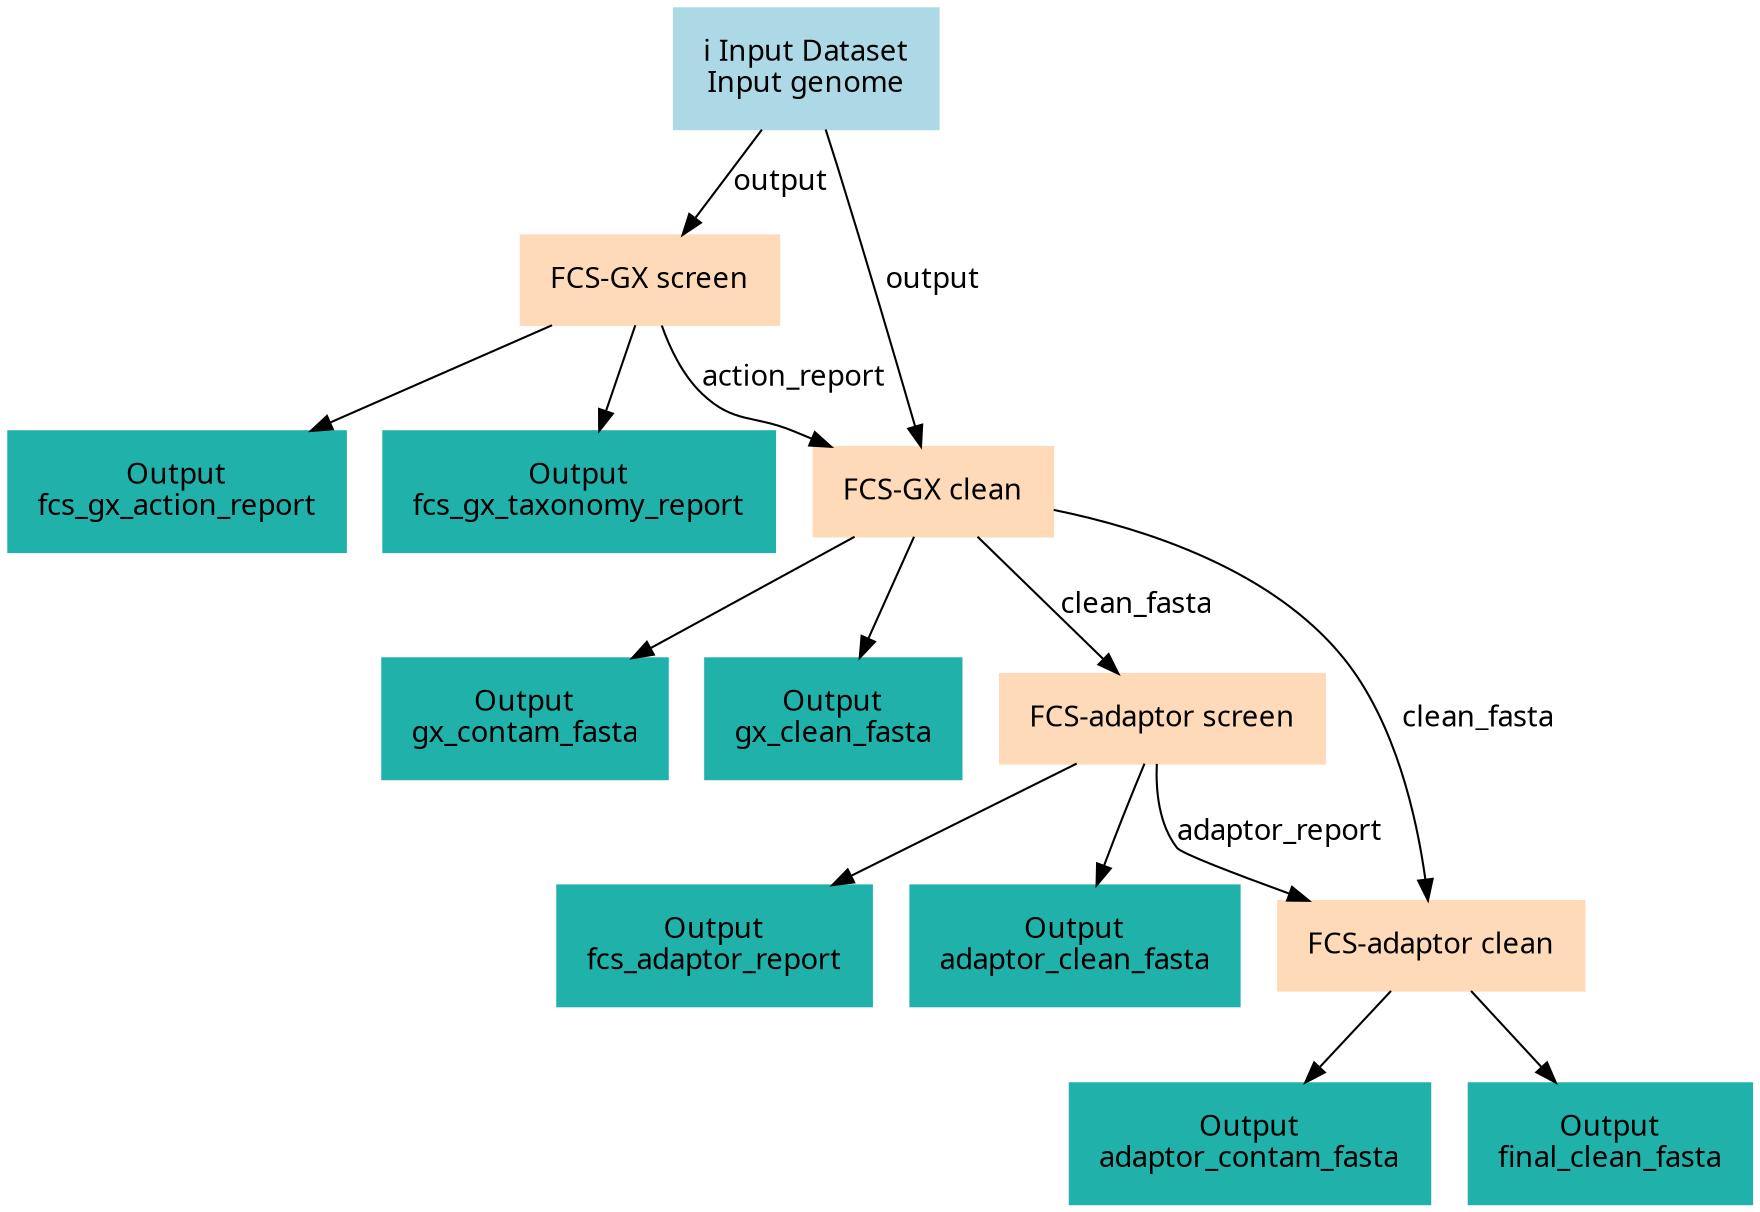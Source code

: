digraph main {
  node [fontname="Atkinson Hyperlegible", shape=box, color=white,style=filled,color=peachpuff,margin="0.2,0.2"];
  edge [fontname="Atkinson Hyperlegible"];
  0[color=lightblue,label="ℹ️ Input Dataset\nInput genome"]
  1[label="FCS-GX screen"]
  0 -> 1 [label="output"]
  k9741edf24be645a3980d99b1aea18380[color=lightseagreen,label="Output\nfcs_gx_action_report"]
  1 -> k9741edf24be645a3980d99b1aea18380
  kddedd49f8c574e3ea1583d66ce12f05c[color=lightseagreen,label="Output\nfcs_gx_taxonomy_report"]
  1 -> kddedd49f8c574e3ea1583d66ce12f05c
  2[label="FCS-GX clean"]
  1 -> 2 [label="action_report"]
  0 -> 2 [label="output"]
  kf3a37b43d3044ec0a023197c9e0ce2e1[color=lightseagreen,label="Output\ngx_contam_fasta"]
  2 -> kf3a37b43d3044ec0a023197c9e0ce2e1
  k56716c7cac7f42f7bbef62a36b4d3810[color=lightseagreen,label="Output\ngx_clean_fasta"]
  2 -> k56716c7cac7f42f7bbef62a36b4d3810
  3[label="FCS-adaptor screen"]
  2 -> 3 [label="clean_fasta"]
  k6a4baf4680b04a96b8649201fc80cdb7[color=lightseagreen,label="Output\nfcs_adaptor_report"]
  3 -> k6a4baf4680b04a96b8649201fc80cdb7
  k1cad7ab4a817436c9a63fd4e3c6b4bbb[color=lightseagreen,label="Output\nadaptor_clean_fasta"]
  3 -> k1cad7ab4a817436c9a63fd4e3c6b4bbb
  4[label="FCS-adaptor clean"]
  3 -> 4 [label="adaptor_report"]
  2 -> 4 [label="clean_fasta"]
  k0da685707490408786c8739522e1a776[color=lightseagreen,label="Output\nadaptor_contam_fasta"]
  4 -> k0da685707490408786c8739522e1a776
  k4985eb0730b04872ab8352ffeb619900[color=lightseagreen,label="Output\nfinal_clean_fasta"]
  4 -> k4985eb0730b04872ab8352ffeb619900
}